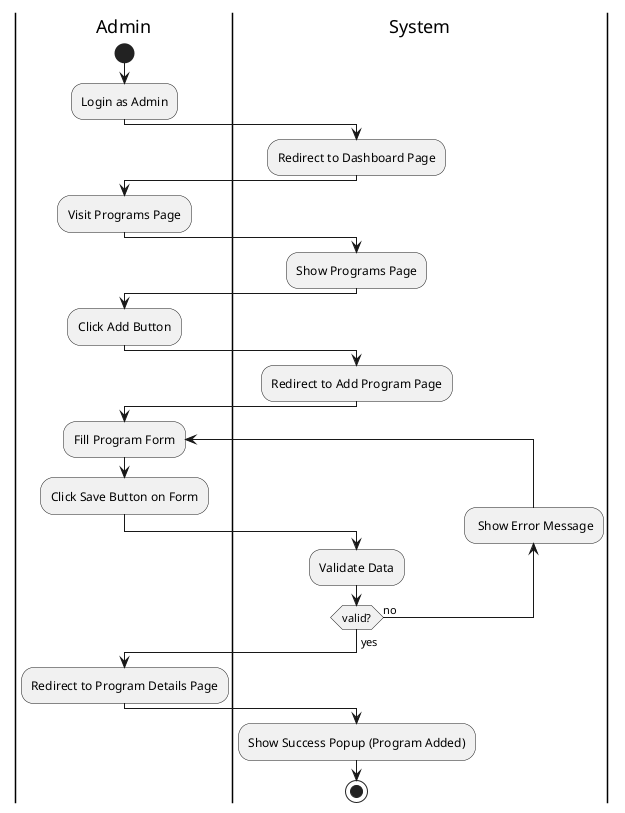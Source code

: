 @startuml AddProgram
|Admin|
start
:Login as Admin;
|System|
:Redirect to Dashboard Page;
|Admin|
:Visit Programs Page;
|System|
:Show Programs Page;
|Admin|
:Click Add Button;
|System|
:Redirect to Add Program Page;
|Admin|
repeat :Fill Program Form;
    :Click Save Button on Form;
    |System|
    :Validate Data;
    backward: Show Error Message;
repeat while (valid?) is (no)
-> yes;
|Admin|
:Redirect to Program Details Page;
|System|
:Show Success Popup (Program Added);
stop
@enduml

